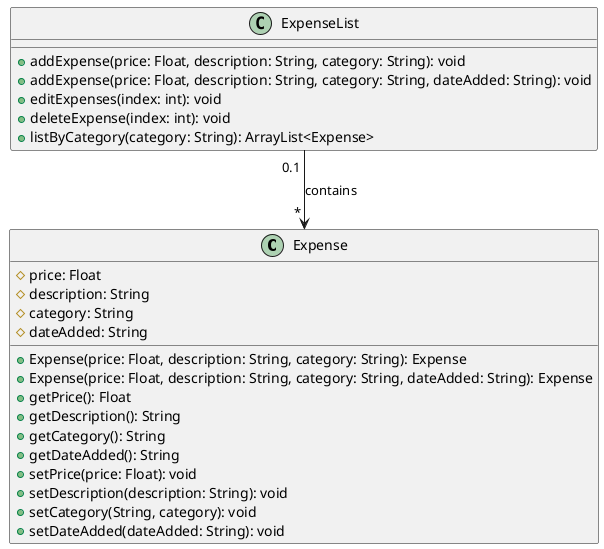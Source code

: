 @startuml

class Expense {
    #price: Float
    #description: String
    #category: String
    #dateAdded: String
    +Expense(price: Float, description: String, category: String): Expense
    +Expense(price: Float, description: String, category: String, dateAdded: String): Expense
    +getPrice(): Float
    +getDescription(): String
    +getCategory(): String
    +getDateAdded(): String
    +setPrice(price: Float): void
    +setDescription(description: String): void
    +setCategory(String, category): void
    +setDateAdded(dateAdded: String): void
}

class ExpenseList {
    +addExpense(price: Float, description: String, category: String): void
    +addExpense(price: Float, description: String, category: String, dateAdded: String): void
    +editExpenses(index: int): void
    +deleteExpense(index: int): void
    +listByCategory(category: String): ArrayList<Expense>
}

ExpenseList "0.1 " -d-> " * " Expense : contains

@enduml
